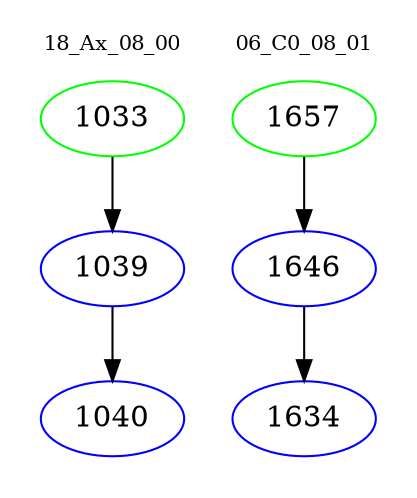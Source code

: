 digraph{
subgraph cluster_0 {
color = white
label = "18_Ax_08_00";
fontsize=10;
T0_1033 [label="1033", color="green"]
T0_1033 -> T0_1039 [color="black"]
T0_1039 [label="1039", color="blue"]
T0_1039 -> T0_1040 [color="black"]
T0_1040 [label="1040", color="blue"]
}
subgraph cluster_1 {
color = white
label = "06_C0_08_01";
fontsize=10;
T1_1657 [label="1657", color="green"]
T1_1657 -> T1_1646 [color="black"]
T1_1646 [label="1646", color="blue"]
T1_1646 -> T1_1634 [color="black"]
T1_1634 [label="1634", color="blue"]
}
}
